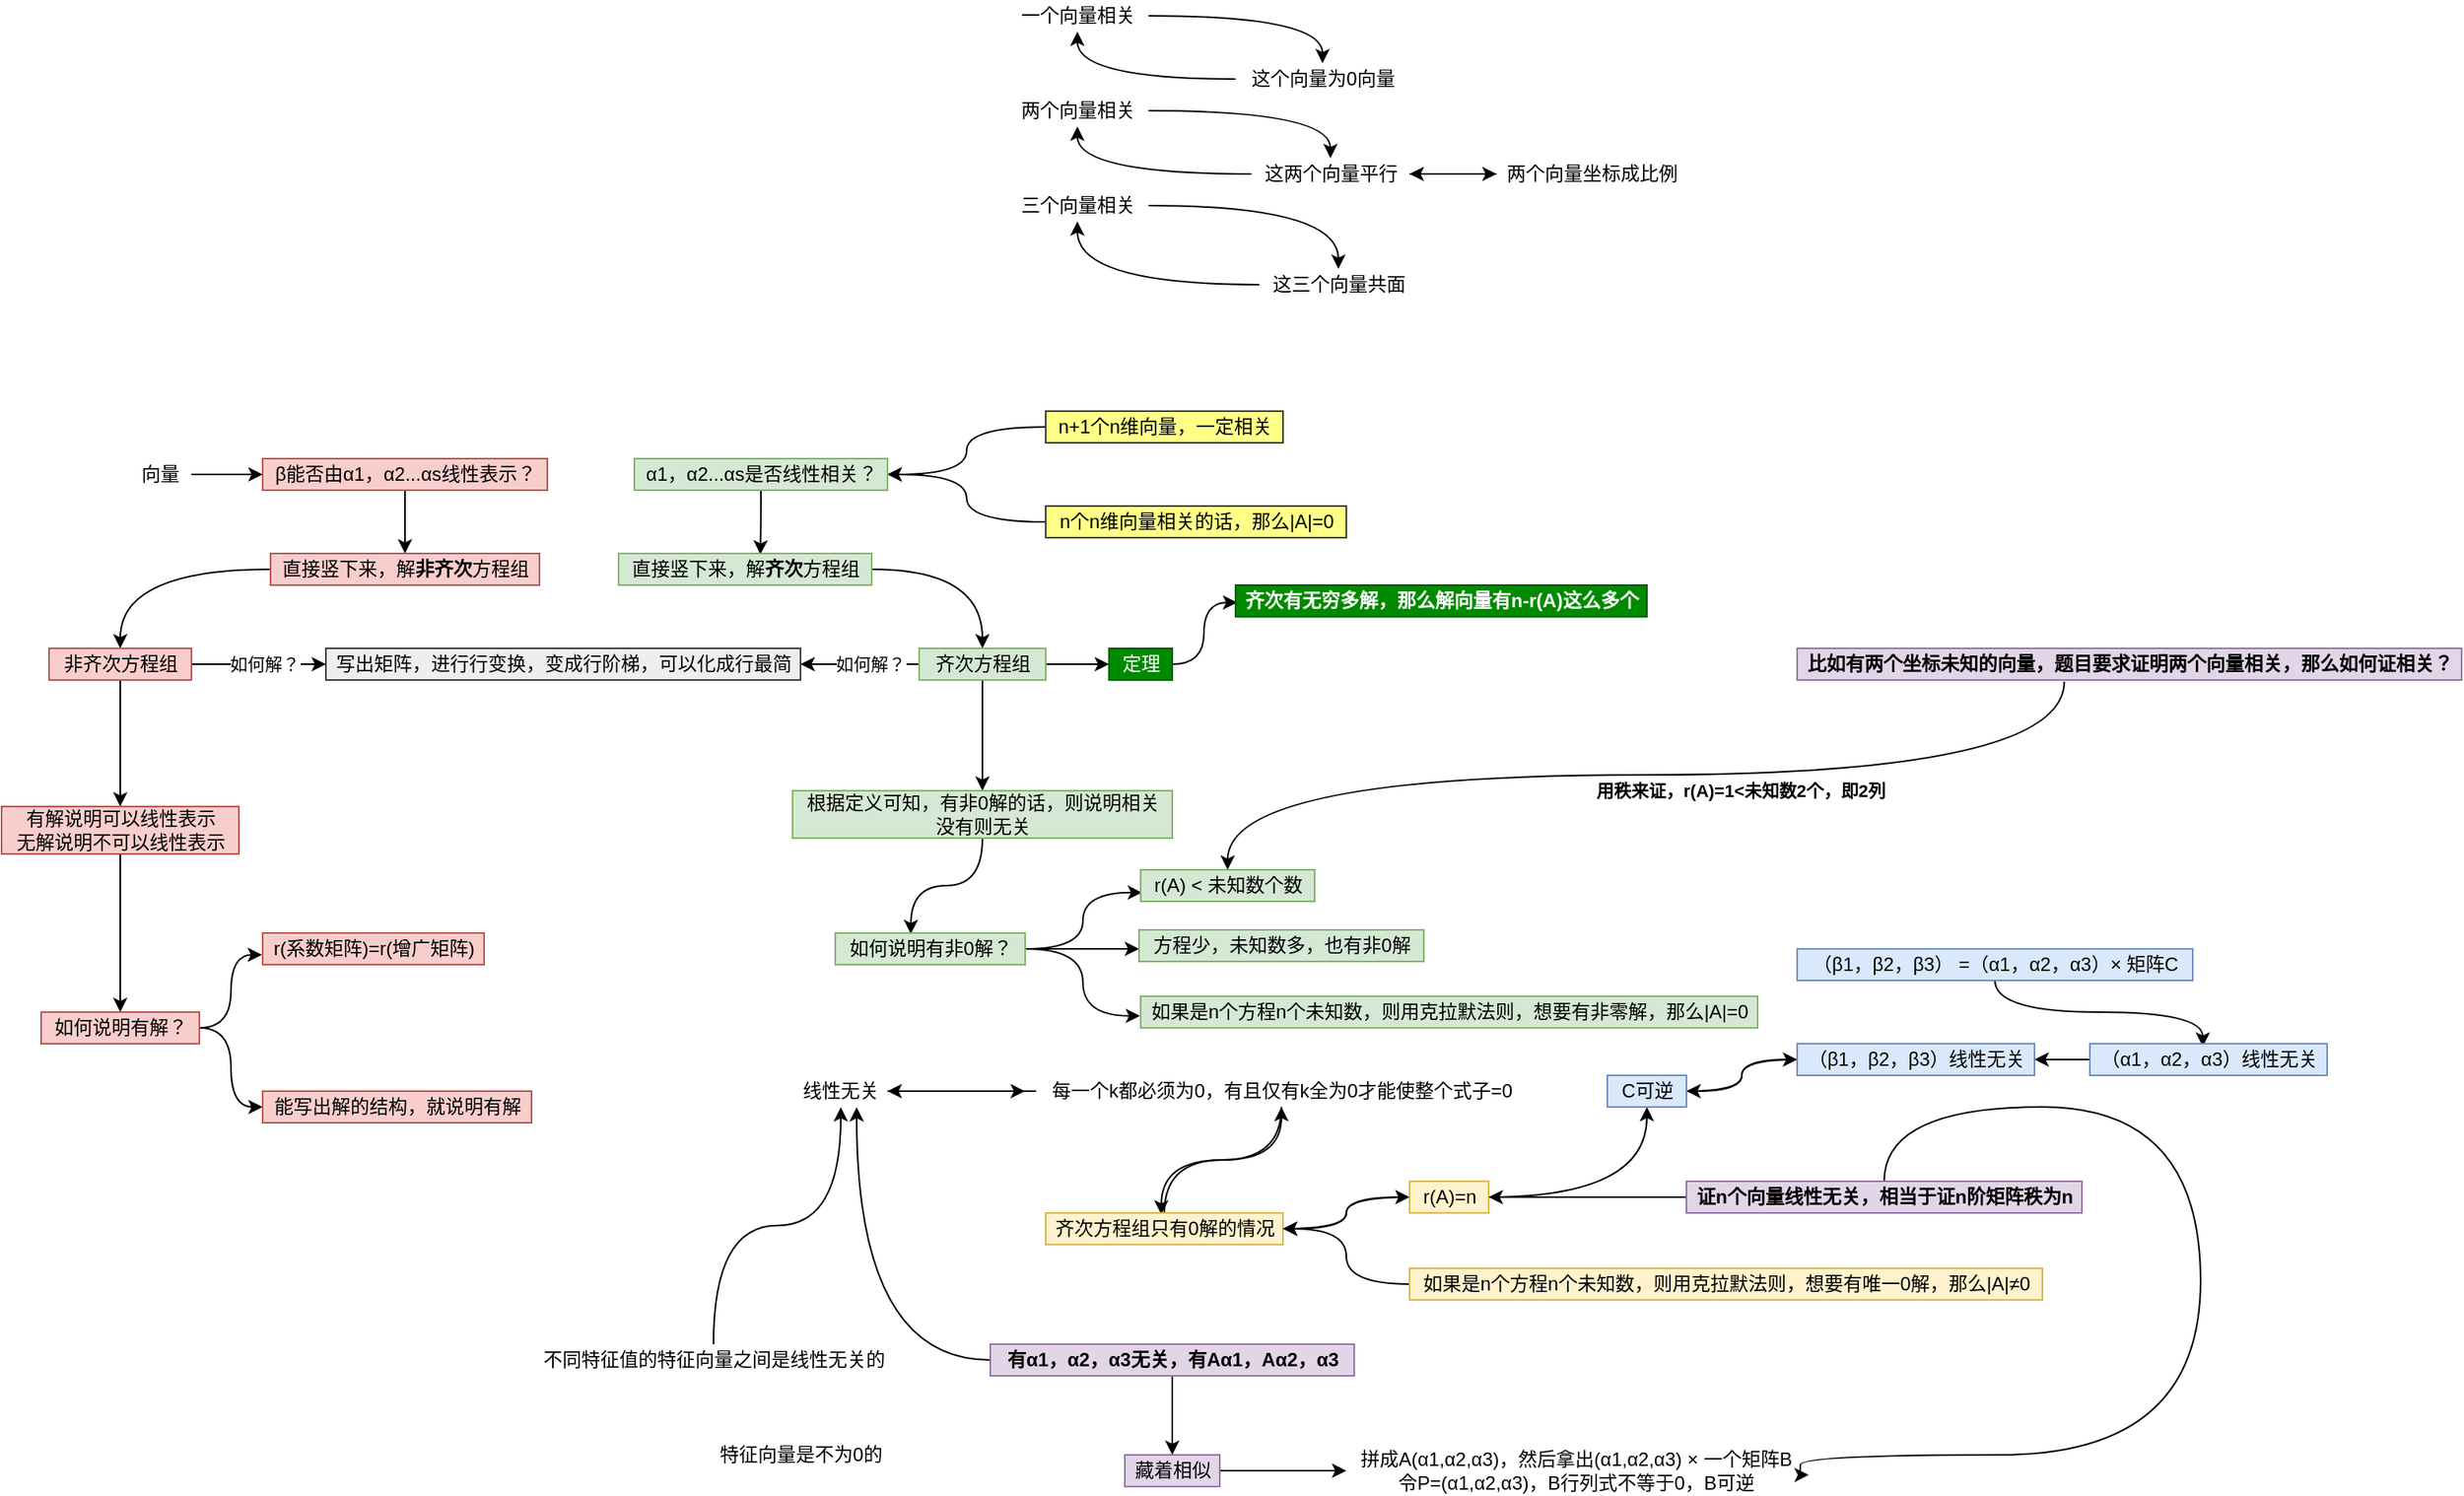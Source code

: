<mxfile version="15.8.9" type="github">
  <diagram id="SS9lbgkfC-KeZYUltQnV" name="第 1 页">
    <mxGraphModel dx="866" dy="1736" grid="1" gridSize="10" guides="1" tooltips="1" connect="1" arrows="1" fold="1" page="1" pageScale="1" pageWidth="827" pageHeight="1169" math="0" shadow="0">
      <root>
        <mxCell id="0" />
        <mxCell id="1" parent="0" />
        <mxCell id="LpI1GiE3s5l9tn5SJo0W-10" style="edgeStyle=orthogonalEdgeStyle;curved=1;rounded=0;orthogonalLoop=1;jettySize=auto;html=1;" parent="1" source="LpI1GiE3s5l9tn5SJo0W-2" target="LpI1GiE3s5l9tn5SJo0W-7" edge="1">
          <mxGeometry relative="1" as="geometry" />
        </mxCell>
        <mxCell id="LpI1GiE3s5l9tn5SJo0W-14" style="edgeStyle=orthogonalEdgeStyle;curved=1;rounded=0;orthogonalLoop=1;jettySize=auto;html=1;" parent="1" source="LpI1GiE3s5l9tn5SJo0W-2" target="LpI1GiE3s5l9tn5SJo0W-15" edge="1">
          <mxGeometry relative="1" as="geometry">
            <mxPoint x="490" y="220" as="targetPoint" />
          </mxGeometry>
        </mxCell>
        <mxCell id="LpI1GiE3s5l9tn5SJo0W-17" value="如何解？" style="edgeLabel;html=1;align=center;verticalAlign=middle;resizable=0;points=[];" parent="LpI1GiE3s5l9tn5SJo0W-14" vertex="1" connectable="0">
          <mxGeometry x="-0.374" relative="1" as="geometry">
            <mxPoint x="19" as="offset" />
          </mxGeometry>
        </mxCell>
        <mxCell id="LpI1GiE3s5l9tn5SJo0W-2" value="非齐次方程组" style="text;html=1;align=center;verticalAlign=middle;resizable=0;points=[];autosize=1;strokeColor=none;fillColor=none;" parent="1" vertex="1">
          <mxGeometry x="330" y="210" width="90" height="20" as="geometry" />
        </mxCell>
        <mxCell id="LpI1GiE3s5l9tn5SJo0W-11" style="edgeStyle=orthogonalEdgeStyle;curved=1;rounded=0;orthogonalLoop=1;jettySize=auto;html=1;" parent="1" source="LpI1GiE3s5l9tn5SJo0W-3" target="LpI1GiE3s5l9tn5SJo0W-4" edge="1">
          <mxGeometry relative="1" as="geometry" />
        </mxCell>
        <mxCell id="LpI1GiE3s5l9tn5SJo0W-3" value="向量" style="text;html=1;align=center;verticalAlign=middle;resizable=0;points=[];autosize=1;strokeColor=none;fillColor=none;" parent="1" vertex="1">
          <mxGeometry x="380" y="90" width="40" height="20" as="geometry" />
        </mxCell>
        <mxCell id="LpI1GiE3s5l9tn5SJo0W-8" style="edgeStyle=orthogonalEdgeStyle;rounded=0;orthogonalLoop=1;jettySize=auto;html=1;curved=1;" parent="1" source="LpI1GiE3s5l9tn5SJo0W-4" target="LpI1GiE3s5l9tn5SJo0W-5" edge="1">
          <mxGeometry relative="1" as="geometry" />
        </mxCell>
        <mxCell id="LpI1GiE3s5l9tn5SJo0W-4" value="β能否由α1，α2...αs线性表示？" style="text;html=1;align=center;verticalAlign=middle;resizable=0;points=[];autosize=1;strokeColor=#b85450;fillColor=#f8cecc;" parent="1" vertex="1">
          <mxGeometry x="465" y="90" width="180" height="20" as="geometry" />
        </mxCell>
        <mxCell id="LpI1GiE3s5l9tn5SJo0W-9" style="edgeStyle=orthogonalEdgeStyle;curved=1;rounded=0;orthogonalLoop=1;jettySize=auto;html=1;" parent="1" source="LpI1GiE3s5l9tn5SJo0W-5" target="LpI1GiE3s5l9tn5SJo0W-2" edge="1">
          <mxGeometry relative="1" as="geometry" />
        </mxCell>
        <mxCell id="LpI1GiE3s5l9tn5SJo0W-5" value="直接竖下来，解&lt;b&gt;非齐次&lt;/b&gt;方程组" style="text;html=1;align=center;verticalAlign=middle;resizable=0;points=[];autosize=1;strokeColor=#b85450;fillColor=#f8cecc;" parent="1" vertex="1">
          <mxGeometry x="470" y="150" width="170" height="20" as="geometry" />
        </mxCell>
        <mxCell id="LpI1GiE3s5l9tn5SJo0W-20" style="edgeStyle=orthogonalEdgeStyle;curved=1;rounded=0;orthogonalLoop=1;jettySize=auto;html=1;entryX=-0.003;entryY=0.688;entryDx=0;entryDy=0;entryPerimeter=0;" parent="1" source="LpI1GiE3s5l9tn5SJo0W-6" target="LpI1GiE3s5l9tn5SJo0W-18" edge="1">
          <mxGeometry relative="1" as="geometry" />
        </mxCell>
        <mxCell id="LpI1GiE3s5l9tn5SJo0W-21" style="edgeStyle=orthogonalEdgeStyle;curved=1;rounded=0;orthogonalLoop=1;jettySize=auto;html=1;entryX=0;entryY=0.5;entryDx=0;entryDy=0;entryPerimeter=0;" parent="1" source="LpI1GiE3s5l9tn5SJo0W-6" target="LpI1GiE3s5l9tn5SJo0W-19" edge="1">
          <mxGeometry relative="1" as="geometry" />
        </mxCell>
        <mxCell id="LpI1GiE3s5l9tn5SJo0W-6" value="如何说明有解？" style="text;html=1;align=center;verticalAlign=middle;resizable=0;points=[];autosize=1;strokeColor=#b85450;fillColor=#f8cecc;" parent="1" vertex="1">
          <mxGeometry x="325" y="440" width="100" height="20" as="geometry" />
        </mxCell>
        <mxCell id="LpI1GiE3s5l9tn5SJo0W-12" style="edgeStyle=orthogonalEdgeStyle;curved=1;rounded=0;orthogonalLoop=1;jettySize=auto;html=1;" parent="1" source="LpI1GiE3s5l9tn5SJo0W-7" target="LpI1GiE3s5l9tn5SJo0W-6" edge="1">
          <mxGeometry relative="1" as="geometry" />
        </mxCell>
        <mxCell id="LpI1GiE3s5l9tn5SJo0W-7" value="有解说明可以线性表示&lt;br&gt;无解说明不可以线性表示" style="text;html=1;align=center;verticalAlign=middle;resizable=0;points=[];autosize=1;strokeColor=none;fillColor=none;" parent="1" vertex="1">
          <mxGeometry x="300" y="310" width="150" height="30" as="geometry" />
        </mxCell>
        <mxCell id="LpI1GiE3s5l9tn5SJo0W-15" value="写出矩阵，进行行变换，变成行阶梯，可以化成行最简" style="text;html=1;align=center;verticalAlign=middle;resizable=0;points=[];autosize=1;strokeColor=#36393d;fillColor=#eeeeee;" parent="1" vertex="1">
          <mxGeometry x="505" y="210" width="300" height="20" as="geometry" />
        </mxCell>
        <mxCell id="LpI1GiE3s5l9tn5SJo0W-18" value="r(系数矩阵)=r(增广矩阵)" style="text;html=1;align=center;verticalAlign=middle;resizable=0;points=[];autosize=1;strokeColor=#b85450;fillColor=#f8cecc;" parent="1" vertex="1">
          <mxGeometry x="465" y="390" width="140" height="20" as="geometry" />
        </mxCell>
        <mxCell id="LpI1GiE3s5l9tn5SJo0W-19" value="能写出解的结构，就说明有解" style="text;html=1;align=center;verticalAlign=middle;resizable=0;points=[];autosize=1;strokeColor=#b85450;fillColor=#f8cecc;" parent="1" vertex="1">
          <mxGeometry x="465" y="490" width="170" height="20" as="geometry" />
        </mxCell>
        <mxCell id="LpI1GiE3s5l9tn5SJo0W-24" style="edgeStyle=orthogonalEdgeStyle;curved=1;rounded=0;orthogonalLoop=1;jettySize=auto;html=1;entryX=0.56;entryY=0.033;entryDx=0;entryDy=0;entryPerimeter=0;" parent="1" source="LpI1GiE3s5l9tn5SJo0W-22" target="LpI1GiE3s5l9tn5SJo0W-23" edge="1">
          <mxGeometry relative="1" as="geometry" />
        </mxCell>
        <mxCell id="LpI1GiE3s5l9tn5SJo0W-22" value="α1，α2...αs是否线性相关？" style="text;html=1;align=center;verticalAlign=middle;resizable=0;points=[];autosize=1;strokeColor=none;fillColor=none;" parent="1" vertex="1">
          <mxGeometry x="700" y="90" width="160" height="20" as="geometry" />
        </mxCell>
        <mxCell id="LpI1GiE3s5l9tn5SJo0W-29" style="edgeStyle=orthogonalEdgeStyle;curved=1;rounded=0;orthogonalLoop=1;jettySize=auto;html=1;" parent="1" source="LpI1GiE3s5l9tn5SJo0W-23" target="LpI1GiE3s5l9tn5SJo0W-26" edge="1">
          <mxGeometry relative="1" as="geometry" />
        </mxCell>
        <mxCell id="LpI1GiE3s5l9tn5SJo0W-23" value="直接竖下来，解&lt;b&gt;齐次&lt;/b&gt;方程组" style="text;html=1;align=center;verticalAlign=middle;resizable=0;points=[];autosize=1;strokeColor=none;fillColor=none;" parent="1" vertex="1">
          <mxGeometry x="690" y="150" width="160" height="20" as="geometry" />
        </mxCell>
        <mxCell id="LpI1GiE3s5l9tn5SJo0W-27" style="edgeStyle=orthogonalEdgeStyle;curved=1;rounded=0;orthogonalLoop=1;jettySize=auto;html=1;" parent="1" source="LpI1GiE3s5l9tn5SJo0W-26" target="LpI1GiE3s5l9tn5SJo0W-15" edge="1">
          <mxGeometry relative="1" as="geometry" />
        </mxCell>
        <mxCell id="LpI1GiE3s5l9tn5SJo0W-28" value="如何解？" style="edgeLabel;html=1;align=center;verticalAlign=middle;resizable=0;points=[];" parent="LpI1GiE3s5l9tn5SJo0W-27" vertex="1" connectable="0">
          <mxGeometry x="-0.177" relative="1" as="geometry">
            <mxPoint as="offset" />
          </mxGeometry>
        </mxCell>
        <mxCell id="LpI1GiE3s5l9tn5SJo0W-32" style="edgeStyle=orthogonalEdgeStyle;curved=1;rounded=0;orthogonalLoop=1;jettySize=auto;html=1;" parent="1" source="LpI1GiE3s5l9tn5SJo0W-26" target="LpI1GiE3s5l9tn5SJo0W-31" edge="1">
          <mxGeometry relative="1" as="geometry" />
        </mxCell>
        <mxCell id="LpI1GiE3s5l9tn5SJo0W-26" value="齐次方程组" style="text;html=1;align=center;verticalAlign=middle;resizable=0;points=[];autosize=1;strokeColor=none;fillColor=none;" parent="1" vertex="1">
          <mxGeometry x="880" y="210" width="80" height="20" as="geometry" />
        </mxCell>
        <mxCell id="LpI1GiE3s5l9tn5SJo0W-37" style="edgeStyle=orthogonalEdgeStyle;curved=1;rounded=0;orthogonalLoop=1;jettySize=auto;html=1;entryX=0.398;entryY=0.033;entryDx=0;entryDy=0;entryPerimeter=0;" parent="1" source="LpI1GiE3s5l9tn5SJo0W-31" target="LpI1GiE3s5l9tn5SJo0W-34" edge="1">
          <mxGeometry relative="1" as="geometry" />
        </mxCell>
        <mxCell id="LpI1GiE3s5l9tn5SJo0W-31" value="根据定义可知，有非0解的话，则说明相关&lt;br&gt;没有则无关" style="text;html=1;align=center;verticalAlign=middle;resizable=0;points=[];autosize=1;strokeColor=none;fillColor=none;" parent="1" vertex="1">
          <mxGeometry x="800" y="300" width="240" height="30" as="geometry" />
        </mxCell>
        <mxCell id="LpI1GiE3s5l9tn5SJo0W-40" style="edgeStyle=orthogonalEdgeStyle;curved=1;rounded=0;orthogonalLoop=1;jettySize=auto;html=1;entryX=0.008;entryY=0.722;entryDx=0;entryDy=0;entryPerimeter=0;" parent="1" source="LpI1GiE3s5l9tn5SJo0W-34" target="LpI1GiE3s5l9tn5SJo0W-35" edge="1">
          <mxGeometry relative="1" as="geometry" />
        </mxCell>
        <mxCell id="LpI1GiE3s5l9tn5SJo0W-41" style="edgeStyle=orthogonalEdgeStyle;curved=1;rounded=0;orthogonalLoop=1;jettySize=auto;html=1;entryX=-0.001;entryY=0.619;entryDx=0;entryDy=0;entryPerimeter=0;" parent="1" source="LpI1GiE3s5l9tn5SJo0W-34" target="LpI1GiE3s5l9tn5SJo0W-38" edge="1">
          <mxGeometry relative="1" as="geometry" />
        </mxCell>
        <mxCell id="cm-5JKgqkUC_MWqmVBxb-2" style="edgeStyle=orthogonalEdgeStyle;rounded=0;orthogonalLoop=1;jettySize=auto;html=1;entryX=0;entryY=0.6;entryDx=0;entryDy=0;entryPerimeter=0;curved=1;" parent="1" source="LpI1GiE3s5l9tn5SJo0W-34" target="cm-5JKgqkUC_MWqmVBxb-1" edge="1">
          <mxGeometry relative="1" as="geometry" />
        </mxCell>
        <mxCell id="LpI1GiE3s5l9tn5SJo0W-34" value="如何说明有非0解？" style="text;html=1;align=center;verticalAlign=middle;resizable=0;points=[];autosize=1;strokeColor=none;fillColor=none;" parent="1" vertex="1">
          <mxGeometry x="827" y="390" width="120" height="20" as="geometry" />
        </mxCell>
        <mxCell id="LpI1GiE3s5l9tn5SJo0W-35" value="r(A) &amp;lt; 未知数个数" style="text;html=1;align=center;verticalAlign=middle;resizable=0;points=[];autosize=1;strokeColor=none;fillColor=none;" parent="1" vertex="1">
          <mxGeometry x="1020" y="350" width="110" height="20" as="geometry" />
        </mxCell>
        <mxCell id="LpI1GiE3s5l9tn5SJo0W-38" value="如果是n个方程n个未知数，则用克拉默法则，想要有非零解，那么|A|=0" style="text;html=1;align=center;verticalAlign=middle;resizable=0;points=[];autosize=1;strokeColor=none;fillColor=none;" parent="1" vertex="1">
          <mxGeometry x="1020" y="430" width="390" height="20" as="geometry" />
        </mxCell>
        <mxCell id="cm-5JKgqkUC_MWqmVBxb-1" value="方程少，未知数多，也有非0解" style="text;html=1;align=center;verticalAlign=middle;resizable=0;points=[];autosize=1;strokeColor=#82b366;fillColor=#d5e8d4;" parent="1" vertex="1">
          <mxGeometry x="1019" y="388" width="180" height="20" as="geometry" />
        </mxCell>
        <mxCell id="JAhtHmVWuC-FFCjWr7xX-66" style="edgeStyle=orthogonalEdgeStyle;curved=1;rounded=0;orthogonalLoop=1;jettySize=auto;html=1;entryX=1;entryY=0.5;entryDx=0;entryDy=0;entryPerimeter=0;" parent="1" source="cm-5JKgqkUC_MWqmVBxb-4" target="JAhtHmVWuC-FFCjWr7xX-58" edge="1">
          <mxGeometry relative="1" as="geometry" />
        </mxCell>
        <mxCell id="cm-5JKgqkUC_MWqmVBxb-4" value="n+1个n维向量，一定相关" style="text;html=1;align=center;verticalAlign=middle;resizable=0;points=[];autosize=1;strokeColor=none;fillColor=none;" parent="1" vertex="1">
          <mxGeometry x="960" y="60" width="150" height="20" as="geometry" />
        </mxCell>
        <mxCell id="JAhtHmVWuC-FFCjWr7xX-65" style="edgeStyle=orthogonalEdgeStyle;curved=1;rounded=0;orthogonalLoop=1;jettySize=auto;html=1;entryX=1;entryY=0.5;entryDx=0;entryDy=0;entryPerimeter=0;" parent="1" source="cm-5JKgqkUC_MWqmVBxb-5" target="JAhtHmVWuC-FFCjWr7xX-58" edge="1">
          <mxGeometry relative="1" as="geometry" />
        </mxCell>
        <mxCell id="cm-5JKgqkUC_MWqmVBxb-5" value="n个n维向量相关的话，那么|A|=0" style="text;html=1;align=center;verticalAlign=middle;resizable=0;points=[];autosize=1;strokeColor=#36393d;fillColor=#ffff88;" parent="1" vertex="1">
          <mxGeometry x="960" y="120" width="190" height="20" as="geometry" />
        </mxCell>
        <mxCell id="cm-5JKgqkUC_MWqmVBxb-8" style="edgeStyle=orthogonalEdgeStyle;curved=1;rounded=0;orthogonalLoop=1;jettySize=auto;html=1;" parent="1" source="cm-5JKgqkUC_MWqmVBxb-6" target="cm-5JKgqkUC_MWqmVBxb-7" edge="1">
          <mxGeometry relative="1" as="geometry" />
        </mxCell>
        <mxCell id="cm-5JKgqkUC_MWqmVBxb-6" value="一个向量相关" style="text;html=1;align=center;verticalAlign=middle;resizable=0;points=[];autosize=1;strokeColor=none;fillColor=none;" parent="1" vertex="1">
          <mxGeometry x="935" y="-200" width="90" height="20" as="geometry" />
        </mxCell>
        <mxCell id="cm-5JKgqkUC_MWqmVBxb-9" style="edgeStyle=orthogonalEdgeStyle;curved=1;rounded=0;orthogonalLoop=1;jettySize=auto;html=1;" parent="1" source="cm-5JKgqkUC_MWqmVBxb-7" target="cm-5JKgqkUC_MWqmVBxb-6" edge="1">
          <mxGeometry relative="1" as="geometry" />
        </mxCell>
        <mxCell id="cm-5JKgqkUC_MWqmVBxb-7" value="这个向量为0向量" style="text;html=1;align=center;verticalAlign=middle;resizable=0;points=[];autosize=1;strokeColor=none;fillColor=none;" parent="1" vertex="1">
          <mxGeometry x="1080" y="-160" width="110" height="20" as="geometry" />
        </mxCell>
        <mxCell id="cm-5JKgqkUC_MWqmVBxb-16" style="edgeStyle=orthogonalEdgeStyle;curved=1;rounded=0;orthogonalLoop=1;jettySize=auto;html=1;" parent="1" source="cm-5JKgqkUC_MWqmVBxb-12" target="cm-5JKgqkUC_MWqmVBxb-13" edge="1">
          <mxGeometry relative="1" as="geometry" />
        </mxCell>
        <mxCell id="cm-5JKgqkUC_MWqmVBxb-12" value="两个向量相关" style="text;html=1;align=center;verticalAlign=middle;resizable=0;points=[];autosize=1;strokeColor=none;fillColor=none;" parent="1" vertex="1">
          <mxGeometry x="935" y="-140" width="90" height="20" as="geometry" />
        </mxCell>
        <mxCell id="cm-5JKgqkUC_MWqmVBxb-17" style="edgeStyle=orthogonalEdgeStyle;curved=1;rounded=0;orthogonalLoop=1;jettySize=auto;html=1;" parent="1" source="cm-5JKgqkUC_MWqmVBxb-13" target="cm-5JKgqkUC_MWqmVBxb-12" edge="1">
          <mxGeometry relative="1" as="geometry" />
        </mxCell>
        <mxCell id="cm-5JKgqkUC_MWqmVBxb-22" style="edgeStyle=orthogonalEdgeStyle;curved=1;rounded=0;orthogonalLoop=1;jettySize=auto;html=1;" parent="1" source="cm-5JKgqkUC_MWqmVBxb-13" target="cm-5JKgqkUC_MWqmVBxb-20" edge="1">
          <mxGeometry relative="1" as="geometry" />
        </mxCell>
        <mxCell id="cm-5JKgqkUC_MWqmVBxb-13" value="这两个向量平行" style="text;html=1;align=center;verticalAlign=middle;resizable=0;points=[];autosize=1;strokeColor=none;fillColor=none;" parent="1" vertex="1">
          <mxGeometry x="1090" y="-100" width="100" height="20" as="geometry" />
        </mxCell>
        <mxCell id="cm-5JKgqkUC_MWqmVBxb-18" style="edgeStyle=orthogonalEdgeStyle;curved=1;rounded=0;orthogonalLoop=1;jettySize=auto;html=1;" parent="1" source="cm-5JKgqkUC_MWqmVBxb-14" target="cm-5JKgqkUC_MWqmVBxb-15" edge="1">
          <mxGeometry relative="1" as="geometry" />
        </mxCell>
        <mxCell id="cm-5JKgqkUC_MWqmVBxb-14" value="三个向量相关" style="text;html=1;align=center;verticalAlign=middle;resizable=0;points=[];autosize=1;strokeColor=none;fillColor=none;" parent="1" vertex="1">
          <mxGeometry x="935" y="-80" width="90" height="20" as="geometry" />
        </mxCell>
        <mxCell id="cm-5JKgqkUC_MWqmVBxb-19" style="edgeStyle=orthogonalEdgeStyle;curved=1;rounded=0;orthogonalLoop=1;jettySize=auto;html=1;" parent="1" source="cm-5JKgqkUC_MWqmVBxb-15" target="cm-5JKgqkUC_MWqmVBxb-14" edge="1">
          <mxGeometry relative="1" as="geometry" />
        </mxCell>
        <mxCell id="cm-5JKgqkUC_MWqmVBxb-15" value="这三个向量共面" style="text;html=1;align=center;verticalAlign=middle;resizable=0;points=[];autosize=1;strokeColor=none;fillColor=none;" parent="1" vertex="1">
          <mxGeometry x="1095" y="-30" width="100" height="20" as="geometry" />
        </mxCell>
        <mxCell id="cm-5JKgqkUC_MWqmVBxb-21" style="edgeStyle=orthogonalEdgeStyle;curved=1;rounded=0;orthogonalLoop=1;jettySize=auto;html=1;" parent="1" source="cm-5JKgqkUC_MWqmVBxb-20" target="cm-5JKgqkUC_MWqmVBxb-13" edge="1">
          <mxGeometry relative="1" as="geometry" />
        </mxCell>
        <mxCell id="cm-5JKgqkUC_MWqmVBxb-20" value="两个向量坐标成比例" style="text;html=1;align=center;verticalAlign=middle;resizable=0;points=[];autosize=1;strokeColor=none;fillColor=none;" parent="1" vertex="1">
          <mxGeometry x="1245" y="-100" width="120" height="20" as="geometry" />
        </mxCell>
        <mxCell id="cm-5JKgqkUC_MWqmVBxb-26" style="edgeStyle=orthogonalEdgeStyle;curved=1;rounded=0;orthogonalLoop=1;jettySize=auto;html=1;entryX=-0.023;entryY=0.5;entryDx=0;entryDy=0;entryPerimeter=0;" parent="1" source="cm-5JKgqkUC_MWqmVBxb-24" target="cm-5JKgqkUC_MWqmVBxb-25" edge="1">
          <mxGeometry relative="1" as="geometry" />
        </mxCell>
        <mxCell id="cm-5JKgqkUC_MWqmVBxb-24" value="线性无关" style="text;html=1;align=center;verticalAlign=middle;resizable=0;points=[];autosize=1;strokeColor=none;fillColor=none;" parent="1" vertex="1">
          <mxGeometry x="800" y="480" width="60" height="20" as="geometry" />
        </mxCell>
        <mxCell id="cm-5JKgqkUC_MWqmVBxb-27" style="edgeStyle=orthogonalEdgeStyle;curved=1;rounded=0;orthogonalLoop=1;jettySize=auto;html=1;" parent="1" source="cm-5JKgqkUC_MWqmVBxb-25" target="cm-5JKgqkUC_MWqmVBxb-24" edge="1">
          <mxGeometry relative="1" as="geometry" />
        </mxCell>
        <mxCell id="cm-5JKgqkUC_MWqmVBxb-29" style="edgeStyle=orthogonalEdgeStyle;curved=1;rounded=0;orthogonalLoop=1;jettySize=auto;html=1;entryX=0.487;entryY=0.05;entryDx=0;entryDy=0;entryPerimeter=0;" parent="1" source="cm-5JKgqkUC_MWqmVBxb-25" target="cm-5JKgqkUC_MWqmVBxb-28" edge="1">
          <mxGeometry relative="1" as="geometry" />
        </mxCell>
        <mxCell id="cm-5JKgqkUC_MWqmVBxb-25" value="每一个k都必须为0，有且仅有k全为0才能使整个式子=0" style="text;html=1;align=center;verticalAlign=middle;resizable=0;points=[];autosize=1;strokeColor=none;fillColor=none;" parent="1" vertex="1">
          <mxGeometry x="954" y="480" width="310" height="20" as="geometry" />
        </mxCell>
        <mxCell id="cm-5JKgqkUC_MWqmVBxb-30" style="edgeStyle=orthogonalEdgeStyle;curved=1;rounded=0;orthogonalLoop=1;jettySize=auto;html=1;" parent="1" source="cm-5JKgqkUC_MWqmVBxb-28" target="cm-5JKgqkUC_MWqmVBxb-25" edge="1">
          <mxGeometry relative="1" as="geometry" />
        </mxCell>
        <mxCell id="cm-5JKgqkUC_MWqmVBxb-32" style="edgeStyle=orthogonalEdgeStyle;curved=1;rounded=0;orthogonalLoop=1;jettySize=auto;html=1;" parent="1" source="cm-5JKgqkUC_MWqmVBxb-28" target="cm-5JKgqkUC_MWqmVBxb-31" edge="1">
          <mxGeometry relative="1" as="geometry" />
        </mxCell>
        <mxCell id="cm-5JKgqkUC_MWqmVBxb-28" value="齐次方程组只有0解的情况" style="text;html=1;align=center;verticalAlign=middle;resizable=0;points=[];autosize=1;strokeColor=#d6b656;fillColor=#fff2cc;" parent="1" vertex="1">
          <mxGeometry x="960" y="567" width="150" height="20" as="geometry" />
        </mxCell>
        <mxCell id="cm-5JKgqkUC_MWqmVBxb-33" style="edgeStyle=orthogonalEdgeStyle;curved=1;rounded=0;orthogonalLoop=1;jettySize=auto;html=1;" parent="1" source="cm-5JKgqkUC_MWqmVBxb-31" target="cm-5JKgqkUC_MWqmVBxb-28" edge="1">
          <mxGeometry relative="1" as="geometry" />
        </mxCell>
        <mxCell id="JAhtHmVWuC-FFCjWr7xX-27" style="edgeStyle=orthogonalEdgeStyle;curved=1;rounded=0;orthogonalLoop=1;jettySize=auto;html=1;" parent="1" source="cm-5JKgqkUC_MWqmVBxb-31" target="JAhtHmVWuC-FFCjWr7xX-22" edge="1">
          <mxGeometry relative="1" as="geometry" />
        </mxCell>
        <mxCell id="cm-5JKgqkUC_MWqmVBxb-31" value="r(A)=n" style="text;html=1;align=center;verticalAlign=middle;resizable=0;points=[];autosize=1;strokeColor=#d6b656;fillColor=#fff2cc;" parent="1" vertex="1">
          <mxGeometry x="1190" y="547" width="50" height="20" as="geometry" />
        </mxCell>
        <mxCell id="cm-5JKgqkUC_MWqmVBxb-36" style="edgeStyle=orthogonalEdgeStyle;curved=1;rounded=0;orthogonalLoop=1;jettySize=auto;html=1;entryX=1;entryY=0.5;entryDx=0;entryDy=0;entryPerimeter=0;" parent="1" source="cm-5JKgqkUC_MWqmVBxb-34" target="cm-5JKgqkUC_MWqmVBxb-28" edge="1">
          <mxGeometry relative="1" as="geometry" />
        </mxCell>
        <mxCell id="cm-5JKgqkUC_MWqmVBxb-34" value="如果是n个方程n个未知数，则用克拉默法则，想要有唯一0解，那么|A|≠0" style="text;html=1;align=center;verticalAlign=middle;resizable=0;points=[];autosize=1;strokeColor=#d6b656;fillColor=#fff2cc;" parent="1" vertex="1">
          <mxGeometry x="1190" y="602" width="400" height="20" as="geometry" />
        </mxCell>
        <mxCell id="JAhtHmVWuC-FFCjWr7xX-2" style="edgeStyle=orthogonalEdgeStyle;rounded=0;orthogonalLoop=1;jettySize=auto;html=1;entryX=0.508;entryY=1.008;entryDx=0;entryDy=0;entryPerimeter=0;curved=1;" parent="1" source="JAhtHmVWuC-FFCjWr7xX-1" target="cm-5JKgqkUC_MWqmVBxb-24" edge="1">
          <mxGeometry relative="1" as="geometry" />
        </mxCell>
        <mxCell id="JAhtHmVWuC-FFCjWr7xX-1" value="不同特征值的特征向量之间是线性无关的" style="text;html=1;align=center;verticalAlign=middle;resizable=0;points=[];autosize=1;strokeColor=none;fillColor=none;" parent="1" vertex="1">
          <mxGeometry x="635" y="650" width="230" height="20" as="geometry" />
        </mxCell>
        <mxCell id="JAhtHmVWuC-FFCjWr7xX-3" value="特征向量是不为0的" style="text;html=1;align=center;verticalAlign=middle;resizable=0;points=[];autosize=1;strokeColor=none;fillColor=none;" parent="1" vertex="1">
          <mxGeometry x="745" y="710" width="120" height="20" as="geometry" />
        </mxCell>
        <mxCell id="JAhtHmVWuC-FFCjWr7xX-5" style="edgeStyle=orthogonalEdgeStyle;curved=1;rounded=0;orthogonalLoop=1;jettySize=auto;html=1;entryX=0.675;entryY=1.008;entryDx=0;entryDy=0;entryPerimeter=0;" parent="1" source="JAhtHmVWuC-FFCjWr7xX-4" target="cm-5JKgqkUC_MWqmVBxb-24" edge="1">
          <mxGeometry relative="1" as="geometry" />
        </mxCell>
        <mxCell id="JAhtHmVWuC-FFCjWr7xX-9" style="edgeStyle=orthogonalEdgeStyle;curved=1;rounded=0;orthogonalLoop=1;jettySize=auto;html=1;" parent="1" source="JAhtHmVWuC-FFCjWr7xX-4" target="JAhtHmVWuC-FFCjWr7xX-8" edge="1">
          <mxGeometry relative="1" as="geometry" />
        </mxCell>
        <mxCell id="JAhtHmVWuC-FFCjWr7xX-4" value="有α1，α2，α3无关，有Aα1，Aα2，α3" style="text;html=1;align=center;verticalAlign=middle;resizable=0;points=[];autosize=1;strokeColor=#9673a6;fillColor=#e1d5e7;fontStyle=1" parent="1" vertex="1">
          <mxGeometry x="925" y="650" width="230" height="20" as="geometry" />
        </mxCell>
        <mxCell id="JAhtHmVWuC-FFCjWr7xX-11" style="edgeStyle=orthogonalEdgeStyle;curved=1;rounded=0;orthogonalLoop=1;jettySize=auto;html=1;" parent="1" source="JAhtHmVWuC-FFCjWr7xX-8" target="JAhtHmVWuC-FFCjWr7xX-10" edge="1">
          <mxGeometry relative="1" as="geometry" />
        </mxCell>
        <mxCell id="JAhtHmVWuC-FFCjWr7xX-8" value="藏着相似" style="text;html=1;align=center;verticalAlign=middle;resizable=0;points=[];autosize=1;strokeColor=#9673a6;fillColor=#e1d5e7;" parent="1" vertex="1">
          <mxGeometry x="1010" y="720" width="60" height="20" as="geometry" />
        </mxCell>
        <mxCell id="JAhtHmVWuC-FFCjWr7xX-10" value="拼成A(α1,α2,α3)，然后拿出(α1,α2,α3) × 一个矩阵B&lt;br&gt;令P=(α1,α2,α3)，B行列式不等于0，B可逆" style="text;html=1;align=center;verticalAlign=middle;resizable=0;points=[];autosize=1;strokeColor=none;fillColor=none;" parent="1" vertex="1">
          <mxGeometry x="1150" y="715" width="290" height="30" as="geometry" />
        </mxCell>
        <mxCell id="JAhtHmVWuC-FFCjWr7xX-13" style="edgeStyle=orthogonalEdgeStyle;curved=1;rounded=0;orthogonalLoop=1;jettySize=auto;html=1;" parent="1" source="JAhtHmVWuC-FFCjWr7xX-12" target="cm-5JKgqkUC_MWqmVBxb-31" edge="1">
          <mxGeometry relative="1" as="geometry" />
        </mxCell>
        <mxCell id="JAhtHmVWuC-FFCjWr7xX-15" style="edgeStyle=orthogonalEdgeStyle;curved=1;rounded=0;orthogonalLoop=1;jettySize=auto;html=1;entryX=1.008;entryY=0.589;entryDx=0;entryDy=0;entryPerimeter=0;" parent="1" source="JAhtHmVWuC-FFCjWr7xX-12" target="JAhtHmVWuC-FFCjWr7xX-10" edge="1">
          <mxGeometry relative="1" as="geometry">
            <Array as="points">
              <mxPoint x="1690" y="500" />
              <mxPoint x="1690" y="720" />
              <mxPoint x="1437" y="720" />
            </Array>
          </mxGeometry>
        </mxCell>
        <mxCell id="JAhtHmVWuC-FFCjWr7xX-12" value="证n个向量线性无关，相当于证n阶矩阵秩为n" style="text;html=1;align=center;verticalAlign=middle;resizable=0;points=[];autosize=1;strokeColor=#9673a6;fillColor=#e1d5e7;fontStyle=1" parent="1" vertex="1">
          <mxGeometry x="1365" y="547" width="250" height="20" as="geometry" />
        </mxCell>
        <mxCell id="JAhtHmVWuC-FFCjWr7xX-19" style="edgeStyle=orthogonalEdgeStyle;curved=1;rounded=0;orthogonalLoop=1;jettySize=auto;html=1;entryX=0.476;entryY=0.092;entryDx=0;entryDy=0;entryPerimeter=0;" parent="1" source="JAhtHmVWuC-FFCjWr7xX-16" target="JAhtHmVWuC-FFCjWr7xX-17" edge="1">
          <mxGeometry relative="1" as="geometry" />
        </mxCell>
        <mxCell id="JAhtHmVWuC-FFCjWr7xX-16" value="（β1，β2，β3） =（α1，α2，α3）× 矩阵C" style="text;html=1;align=center;verticalAlign=middle;resizable=0;points=[];autosize=1;strokeColor=#6c8ebf;fillColor=#dae8fc;" parent="1" vertex="1">
          <mxGeometry x="1435" y="400" width="250" height="20" as="geometry" />
        </mxCell>
        <mxCell id="JAhtHmVWuC-FFCjWr7xX-26" style="edgeStyle=orthogonalEdgeStyle;curved=1;rounded=0;orthogonalLoop=1;jettySize=auto;html=1;" parent="1" source="JAhtHmVWuC-FFCjWr7xX-17" target="JAhtHmVWuC-FFCjWr7xX-21" edge="1">
          <mxGeometry relative="1" as="geometry" />
        </mxCell>
        <mxCell id="JAhtHmVWuC-FFCjWr7xX-17" value="（α1，α2，α3）线性无关" style="text;html=1;align=center;verticalAlign=middle;resizable=0;points=[];autosize=1;strokeColor=#6c8ebf;fillColor=#dae8fc;" parent="1" vertex="1">
          <mxGeometry x="1620" y="460" width="150" height="20" as="geometry" />
        </mxCell>
        <mxCell id="JAhtHmVWuC-FFCjWr7xX-24" style="edgeStyle=orthogonalEdgeStyle;curved=1;rounded=0;orthogonalLoop=1;jettySize=auto;html=1;" parent="1" source="JAhtHmVWuC-FFCjWr7xX-21" target="JAhtHmVWuC-FFCjWr7xX-22" edge="1">
          <mxGeometry relative="1" as="geometry" />
        </mxCell>
        <mxCell id="JAhtHmVWuC-FFCjWr7xX-21" value="（β1，β2，β3）线性无关" style="text;html=1;align=center;verticalAlign=middle;resizable=0;points=[];autosize=1;strokeColor=none;fillColor=none;" parent="1" vertex="1">
          <mxGeometry x="1435" y="460" width="150" height="20" as="geometry" />
        </mxCell>
        <mxCell id="JAhtHmVWuC-FFCjWr7xX-25" style="edgeStyle=orthogonalEdgeStyle;curved=1;rounded=0;orthogonalLoop=1;jettySize=auto;html=1;" parent="1" source="JAhtHmVWuC-FFCjWr7xX-22" target="JAhtHmVWuC-FFCjWr7xX-21" edge="1">
          <mxGeometry relative="1" as="geometry" />
        </mxCell>
        <mxCell id="JAhtHmVWuC-FFCjWr7xX-22" value="C可逆" style="text;html=1;align=center;verticalAlign=middle;resizable=0;points=[];autosize=1;strokeColor=none;fillColor=none;" parent="1" vertex="1">
          <mxGeometry x="1315" y="480" width="50" height="20" as="geometry" />
        </mxCell>
        <mxCell id="JAhtHmVWuC-FFCjWr7xX-28" value="C可逆" style="text;html=1;align=center;verticalAlign=middle;resizable=0;points=[];autosize=1;strokeColor=#6c8ebf;fillColor=#dae8fc;" parent="1" vertex="1">
          <mxGeometry x="1315" y="480" width="50" height="20" as="geometry" />
        </mxCell>
        <mxCell id="JAhtHmVWuC-FFCjWr7xX-29" value="（β1，β2，β3）线性无关" style="text;html=1;align=center;verticalAlign=middle;resizable=0;points=[];autosize=1;strokeColor=#6c8ebf;fillColor=#dae8fc;" parent="1" vertex="1">
          <mxGeometry x="1435" y="460" width="150" height="20" as="geometry" />
        </mxCell>
        <mxCell id="JAhtHmVWuC-FFCjWr7xX-30" value="β能否由α1，α2...αs线性表示？" style="text;html=1;align=center;verticalAlign=middle;resizable=0;points=[];autosize=1;strokeColor=#b85450;fillColor=#f8cecc;" parent="1" vertex="1">
          <mxGeometry x="465" y="90" width="180" height="20" as="geometry" />
        </mxCell>
        <mxCell id="JAhtHmVWuC-FFCjWr7xX-31" value="非齐次方程组" style="text;html=1;align=center;verticalAlign=middle;resizable=0;points=[];autosize=1;strokeColor=#b85450;fillColor=#f8cecc;" parent="1" vertex="1">
          <mxGeometry x="330" y="210" width="90" height="20" as="geometry" />
        </mxCell>
        <mxCell id="JAhtHmVWuC-FFCjWr7xX-32" value="有解说明可以线性表示&lt;br&gt;无解说明不可以线性表示" style="text;html=1;align=center;verticalAlign=middle;resizable=0;points=[];autosize=1;strokeColor=#b85450;fillColor=#f8cecc;" parent="1" vertex="1">
          <mxGeometry x="300" y="310" width="150" height="30" as="geometry" />
        </mxCell>
        <mxCell id="JAhtHmVWuC-FFCjWr7xX-33" value="α1，α2...αs是否线性相关？" style="text;html=1;align=center;verticalAlign=middle;resizable=0;points=[];autosize=1;strokeColor=none;fillColor=none;" parent="1" vertex="1">
          <mxGeometry x="700" y="90" width="160" height="20" as="geometry" />
        </mxCell>
        <mxCell id="JAhtHmVWuC-FFCjWr7xX-34" value="直接竖下来，解&lt;b&gt;齐次&lt;/b&gt;方程组" style="text;html=1;align=center;verticalAlign=middle;resizable=0;points=[];autosize=1;strokeColor=none;fillColor=none;" parent="1" vertex="1">
          <mxGeometry x="690" y="150" width="160" height="20" as="geometry" />
        </mxCell>
        <mxCell id="JAhtHmVWuC-FFCjWr7xX-35" value="α1，α2...αs是否线性相关？" style="text;html=1;align=center;verticalAlign=middle;resizable=0;points=[];autosize=1;strokeColor=none;fillColor=none;" parent="1" vertex="1">
          <mxGeometry x="700" y="90" width="160" height="20" as="geometry" />
        </mxCell>
        <mxCell id="JAhtHmVWuC-FFCjWr7xX-36" value="直接竖下来，解&lt;b&gt;齐次&lt;/b&gt;方程组" style="text;html=1;align=center;verticalAlign=middle;resizable=0;points=[];autosize=1;strokeColor=none;fillColor=none;" parent="1" vertex="1">
          <mxGeometry x="690" y="150" width="160" height="20" as="geometry" />
        </mxCell>
        <mxCell id="JAhtHmVWuC-FFCjWr7xX-37" value="齐次方程组" style="text;html=1;align=center;verticalAlign=middle;resizable=0;points=[];autosize=1;strokeColor=none;fillColor=none;" parent="1" vertex="1">
          <mxGeometry x="880" y="210" width="80" height="20" as="geometry" />
        </mxCell>
        <mxCell id="JAhtHmVWuC-FFCjWr7xX-38" value="α1，α2...αs是否线性相关？" style="text;html=1;align=center;verticalAlign=middle;resizable=0;points=[];autosize=1;strokeColor=none;fillColor=none;" parent="1" vertex="1">
          <mxGeometry x="700" y="90" width="160" height="20" as="geometry" />
        </mxCell>
        <mxCell id="JAhtHmVWuC-FFCjWr7xX-39" value="直接竖下来，解&lt;b&gt;齐次&lt;/b&gt;方程组" style="text;html=1;align=center;verticalAlign=middle;resizable=0;points=[];autosize=1;strokeColor=none;fillColor=none;" parent="1" vertex="1">
          <mxGeometry x="690" y="150" width="160" height="20" as="geometry" />
        </mxCell>
        <mxCell id="JAhtHmVWuC-FFCjWr7xX-40" value="齐次方程组" style="text;html=1;align=center;verticalAlign=middle;resizable=0;points=[];autosize=1;strokeColor=none;fillColor=none;" parent="1" vertex="1">
          <mxGeometry x="880" y="210" width="80" height="20" as="geometry" />
        </mxCell>
        <mxCell id="JAhtHmVWuC-FFCjWr7xX-41" value="根据定义可知，有非0解的话，则说明相关&lt;br&gt;没有则无关" style="text;html=1;align=center;verticalAlign=middle;resizable=0;points=[];autosize=1;strokeColor=none;fillColor=none;" parent="1" vertex="1">
          <mxGeometry x="800" y="300" width="240" height="30" as="geometry" />
        </mxCell>
        <mxCell id="JAhtHmVWuC-FFCjWr7xX-42" value="α1，α2...αs是否线性相关？" style="text;html=1;align=center;verticalAlign=middle;resizable=0;points=[];autosize=1;strokeColor=none;fillColor=none;" parent="1" vertex="1">
          <mxGeometry x="700" y="90" width="160" height="20" as="geometry" />
        </mxCell>
        <mxCell id="JAhtHmVWuC-FFCjWr7xX-43" value="直接竖下来，解&lt;b&gt;齐次&lt;/b&gt;方程组" style="text;html=1;align=center;verticalAlign=middle;resizable=0;points=[];autosize=1;strokeColor=none;fillColor=none;" parent="1" vertex="1">
          <mxGeometry x="690" y="150" width="160" height="20" as="geometry" />
        </mxCell>
        <mxCell id="JAhtHmVWuC-FFCjWr7xX-44" value="齐次方程组" style="text;html=1;align=center;verticalAlign=middle;resizable=0;points=[];autosize=1;strokeColor=none;fillColor=none;" parent="1" vertex="1">
          <mxGeometry x="880" y="210" width="80" height="20" as="geometry" />
        </mxCell>
        <mxCell id="JAhtHmVWuC-FFCjWr7xX-45" value="根据定义可知，有非0解的话，则说明相关&lt;br&gt;没有则无关" style="text;html=1;align=center;verticalAlign=middle;resizable=0;points=[];autosize=1;strokeColor=none;fillColor=none;" parent="1" vertex="1">
          <mxGeometry x="800" y="300" width="240" height="30" as="geometry" />
        </mxCell>
        <mxCell id="JAhtHmVWuC-FFCjWr7xX-46" value="α1，α2...αs是否线性相关？" style="text;html=1;align=center;verticalAlign=middle;resizable=0;points=[];autosize=1;strokeColor=none;fillColor=none;" parent="1" vertex="1">
          <mxGeometry x="700" y="90" width="160" height="20" as="geometry" />
        </mxCell>
        <mxCell id="JAhtHmVWuC-FFCjWr7xX-47" value="直接竖下来，解&lt;b&gt;齐次&lt;/b&gt;方程组" style="text;html=1;align=center;verticalAlign=middle;resizable=0;points=[];autosize=1;strokeColor=none;fillColor=none;" parent="1" vertex="1">
          <mxGeometry x="690" y="150" width="160" height="20" as="geometry" />
        </mxCell>
        <mxCell id="JAhtHmVWuC-FFCjWr7xX-48" value="齐次方程组" style="text;html=1;align=center;verticalAlign=middle;resizable=0;points=[];autosize=1;strokeColor=none;fillColor=none;" parent="1" vertex="1">
          <mxGeometry x="880" y="210" width="80" height="20" as="geometry" />
        </mxCell>
        <mxCell id="JAhtHmVWuC-FFCjWr7xX-49" value="根据定义可知，有非0解的话，则说明相关&lt;br&gt;没有则无关" style="text;html=1;align=center;verticalAlign=middle;resizable=0;points=[];autosize=1;strokeColor=none;fillColor=none;" parent="1" vertex="1">
          <mxGeometry x="800" y="300" width="240" height="30" as="geometry" />
        </mxCell>
        <mxCell id="JAhtHmVWuC-FFCjWr7xX-50" value="如何说明有非0解？" style="text;html=1;align=center;verticalAlign=middle;resizable=0;points=[];autosize=1;strokeColor=none;fillColor=none;" parent="1" vertex="1">
          <mxGeometry x="827" y="390" width="120" height="20" as="geometry" />
        </mxCell>
        <mxCell id="JAhtHmVWuC-FFCjWr7xX-51" value="r(A) &amp;lt; 未知数个数" style="text;html=1;align=center;verticalAlign=middle;resizable=0;points=[];autosize=1;strokeColor=none;fillColor=none;" parent="1" vertex="1">
          <mxGeometry x="1020" y="350" width="110" height="20" as="geometry" />
        </mxCell>
        <mxCell id="JAhtHmVWuC-FFCjWr7xX-52" value="α1，α2...αs是否线性相关？" style="text;html=1;align=center;verticalAlign=middle;resizable=0;points=[];autosize=1;strokeColor=none;fillColor=none;" parent="1" vertex="1">
          <mxGeometry x="700" y="90" width="160" height="20" as="geometry" />
        </mxCell>
        <mxCell id="JAhtHmVWuC-FFCjWr7xX-53" value="直接竖下来，解&lt;b&gt;齐次&lt;/b&gt;方程组" style="text;html=1;align=center;verticalAlign=middle;resizable=0;points=[];autosize=1;strokeColor=none;fillColor=none;" parent="1" vertex="1">
          <mxGeometry x="690" y="150" width="160" height="20" as="geometry" />
        </mxCell>
        <mxCell id="JAhtHmVWuC-FFCjWr7xX-54" value="齐次方程组" style="text;html=1;align=center;verticalAlign=middle;resizable=0;points=[];autosize=1;strokeColor=none;fillColor=none;" parent="1" vertex="1">
          <mxGeometry x="880" y="210" width="80" height="20" as="geometry" />
        </mxCell>
        <mxCell id="JAhtHmVWuC-FFCjWr7xX-55" value="根据定义可知，有非0解的话，则说明相关&lt;br&gt;没有则无关" style="text;html=1;align=center;verticalAlign=middle;resizable=0;points=[];autosize=1;strokeColor=none;fillColor=none;" parent="1" vertex="1">
          <mxGeometry x="800" y="300" width="240" height="30" as="geometry" />
        </mxCell>
        <mxCell id="JAhtHmVWuC-FFCjWr7xX-56" value="如何说明有非0解？" style="text;html=1;align=center;verticalAlign=middle;resizable=0;points=[];autosize=1;strokeColor=none;fillColor=none;" parent="1" vertex="1">
          <mxGeometry x="827" y="390" width="120" height="20" as="geometry" />
        </mxCell>
        <mxCell id="JAhtHmVWuC-FFCjWr7xX-57" value="r(A) &amp;lt; 未知数个数" style="text;html=1;align=center;verticalAlign=middle;resizable=0;points=[];autosize=1;strokeColor=none;fillColor=none;" parent="1" vertex="1">
          <mxGeometry x="1020" y="350" width="110" height="20" as="geometry" />
        </mxCell>
        <mxCell id="JAhtHmVWuC-FFCjWr7xX-58" value="α1，α2...αs是否线性相关？" style="text;html=1;align=center;verticalAlign=middle;resizable=0;points=[];autosize=1;strokeColor=#82b366;fillColor=#d5e8d4;" parent="1" vertex="1">
          <mxGeometry x="700" y="90" width="160" height="20" as="geometry" />
        </mxCell>
        <mxCell id="JAhtHmVWuC-FFCjWr7xX-59" value="直接竖下来，解&lt;b&gt;齐次&lt;/b&gt;方程组" style="text;html=1;align=center;verticalAlign=middle;resizable=0;points=[];autosize=1;strokeColor=#82b366;fillColor=#d5e8d4;" parent="1" vertex="1">
          <mxGeometry x="690" y="150" width="160" height="20" as="geometry" />
        </mxCell>
        <mxCell id="eBjxB_eMB4qw-DZoMXB1-7" style="edgeStyle=orthogonalEdgeStyle;curved=1;rounded=0;orthogonalLoop=1;jettySize=auto;html=1;" edge="1" parent="1" source="JAhtHmVWuC-FFCjWr7xX-60" target="eBjxB_eMB4qw-DZoMXB1-4">
          <mxGeometry relative="1" as="geometry" />
        </mxCell>
        <mxCell id="JAhtHmVWuC-FFCjWr7xX-60" value="齐次方程组" style="text;html=1;align=center;verticalAlign=middle;resizable=0;points=[];autosize=1;strokeColor=#82b366;fillColor=#d5e8d4;" parent="1" vertex="1">
          <mxGeometry x="880" y="210" width="80" height="20" as="geometry" />
        </mxCell>
        <mxCell id="JAhtHmVWuC-FFCjWr7xX-61" value="根据定义可知，有非0解的话，则说明相关&lt;br&gt;没有则无关" style="text;html=1;align=center;verticalAlign=middle;resizable=0;points=[];autosize=1;strokeColor=#82b366;fillColor=#d5e8d4;" parent="1" vertex="1">
          <mxGeometry x="800" y="300" width="240" height="30" as="geometry" />
        </mxCell>
        <mxCell id="JAhtHmVWuC-FFCjWr7xX-62" value="如何说明有非0解？" style="text;html=1;align=center;verticalAlign=middle;resizable=0;points=[];autosize=1;strokeColor=#82b366;fillColor=#d5e8d4;" parent="1" vertex="1">
          <mxGeometry x="827" y="390" width="120" height="20" as="geometry" />
        </mxCell>
        <mxCell id="JAhtHmVWuC-FFCjWr7xX-63" value="r(A) &amp;lt; 未知数个数" style="text;html=1;align=center;verticalAlign=middle;resizable=0;points=[];autosize=1;strokeColor=#82b366;fillColor=#d5e8d4;" parent="1" vertex="1">
          <mxGeometry x="1020" y="350" width="110" height="20" as="geometry" />
        </mxCell>
        <mxCell id="JAhtHmVWuC-FFCjWr7xX-64" value="如果是n个方程n个未知数，则用克拉默法则，想要有非零解，那么|A|=0" style="text;html=1;align=center;verticalAlign=middle;resizable=0;points=[];autosize=1;strokeColor=#82b366;fillColor=#d5e8d4;" parent="1" vertex="1">
          <mxGeometry x="1020" y="430" width="390" height="20" as="geometry" />
        </mxCell>
        <mxCell id="JAhtHmVWuC-FFCjWr7xX-67" value="n+1个n维向量，一定相关" style="text;html=1;align=center;verticalAlign=middle;resizable=0;points=[];autosize=1;strokeColor=#36393d;fillColor=#ffff88;" parent="1" vertex="1">
          <mxGeometry x="960" y="60" width="150" height="20" as="geometry" />
        </mxCell>
        <mxCell id="eBjxB_eMB4qw-DZoMXB1-2" style="edgeStyle=orthogonalEdgeStyle;rounded=0;orthogonalLoop=1;jettySize=auto;html=1;curved=1;exitX=0.402;exitY=1.05;exitDx=0;exitDy=0;exitPerimeter=0;" edge="1" parent="1" source="eBjxB_eMB4qw-DZoMXB1-1" target="JAhtHmVWuC-FFCjWr7xX-63">
          <mxGeometry relative="1" as="geometry" />
        </mxCell>
        <mxCell id="eBjxB_eMB4qw-DZoMXB1-3" value="用秩来证，r(A)=1&amp;lt;未知数2个，即2列" style="edgeLabel;html=1;align=center;verticalAlign=middle;resizable=0;points=[];fontStyle=1" vertex="1" connectable="0" parent="eBjxB_eMB4qw-DZoMXB1-2">
          <mxGeometry x="-0.118" y="1" relative="1" as="geometry">
            <mxPoint x="21" y="9" as="offset" />
          </mxGeometry>
        </mxCell>
        <mxCell id="eBjxB_eMB4qw-DZoMXB1-1" value="比如有两个坐标未知的向量，题目要求证明两个向量相关，那么如何证相关？" style="text;html=1;align=center;verticalAlign=middle;resizable=0;points=[];autosize=1;strokeColor=#9673a6;fillColor=#e1d5e7;fontStyle=1" vertex="1" parent="1">
          <mxGeometry x="1435" y="210" width="420" height="20" as="geometry" />
        </mxCell>
        <mxCell id="eBjxB_eMB4qw-DZoMXB1-6" style="edgeStyle=orthogonalEdgeStyle;curved=1;rounded=0;orthogonalLoop=1;jettySize=auto;html=1;entryX=0.004;entryY=0.55;entryDx=0;entryDy=0;entryPerimeter=0;" edge="1" parent="1" source="eBjxB_eMB4qw-DZoMXB1-4" target="eBjxB_eMB4qw-DZoMXB1-5">
          <mxGeometry relative="1" as="geometry" />
        </mxCell>
        <mxCell id="eBjxB_eMB4qw-DZoMXB1-4" value="定理" style="text;html=1;align=center;verticalAlign=middle;resizable=0;points=[];autosize=1;strokeColor=#005700;fillColor=#008a00;fontColor=#ffffff;" vertex="1" parent="1">
          <mxGeometry x="1000" y="210" width="40" height="20" as="geometry" />
        </mxCell>
        <mxCell id="eBjxB_eMB4qw-DZoMXB1-5" value="齐次有无穷多解，那么解向量有n-r(A)这么多个" style="text;html=1;align=center;verticalAlign=middle;resizable=0;points=[];autosize=1;strokeColor=#005700;fillColor=#008a00;fontColor=#ffffff;fontStyle=1" vertex="1" parent="1">
          <mxGeometry x="1080" y="170" width="260" height="20" as="geometry" />
        </mxCell>
      </root>
    </mxGraphModel>
  </diagram>
</mxfile>
